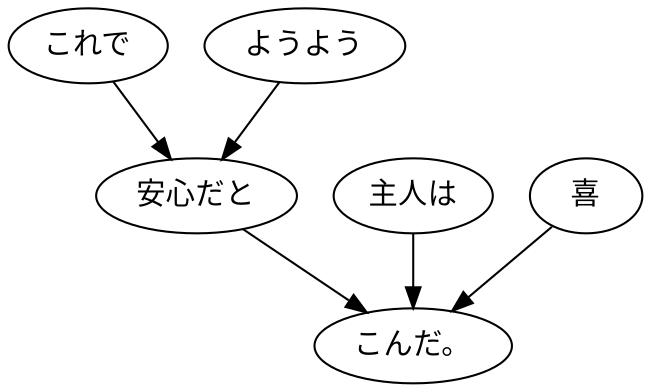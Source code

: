 digraph graph4746 {
	node0 [label="これで"];
	node1 [label="ようよう"];
	node2 [label="安心だと"];
	node3 [label="主人は"];
	node4 [label="喜"];
	node5 [label="こんだ。"];
	node0 -> node2;
	node1 -> node2;
	node2 -> node5;
	node3 -> node5;
	node4 -> node5;
}
